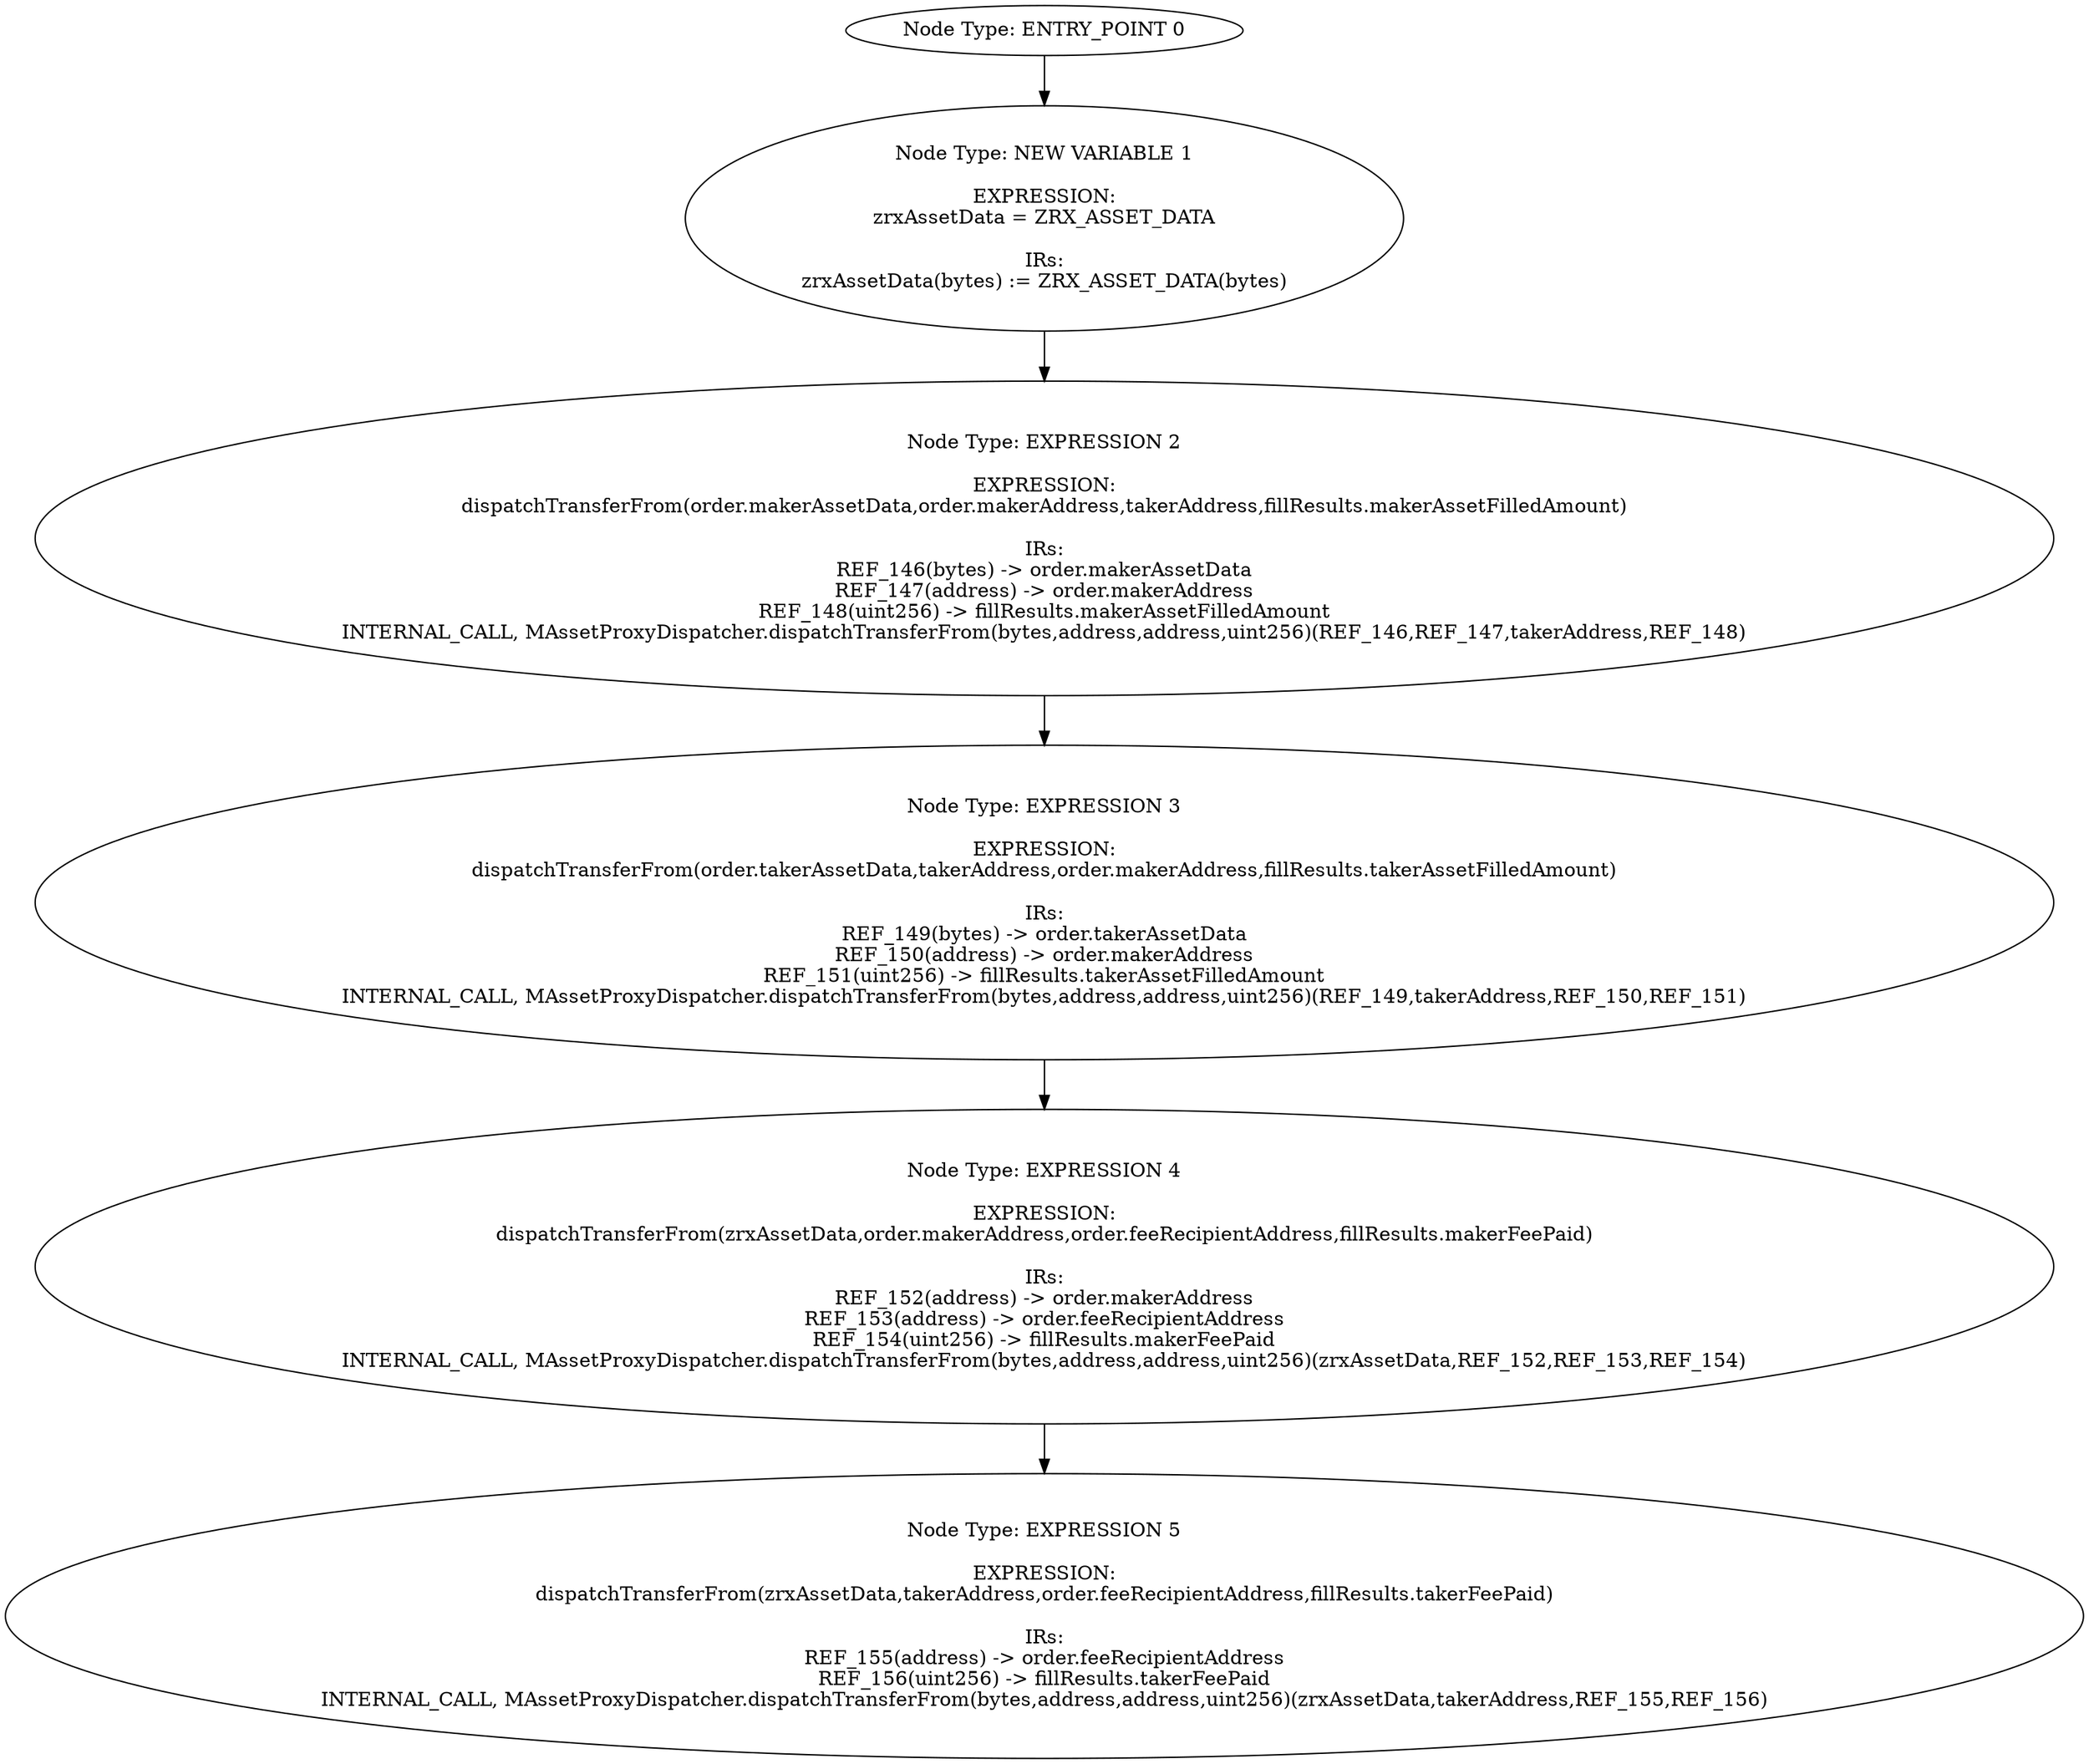 digraph{
0[label="Node Type: ENTRY_POINT 0
"];
0->1;
1[label="Node Type: NEW VARIABLE 1

EXPRESSION:
zrxAssetData = ZRX_ASSET_DATA

IRs:
zrxAssetData(bytes) := ZRX_ASSET_DATA(bytes)"];
1->2;
2[label="Node Type: EXPRESSION 2

EXPRESSION:
dispatchTransferFrom(order.makerAssetData,order.makerAddress,takerAddress,fillResults.makerAssetFilledAmount)

IRs:
REF_146(bytes) -> order.makerAssetData
REF_147(address) -> order.makerAddress
REF_148(uint256) -> fillResults.makerAssetFilledAmount
INTERNAL_CALL, MAssetProxyDispatcher.dispatchTransferFrom(bytes,address,address,uint256)(REF_146,REF_147,takerAddress,REF_148)"];
2->3;
3[label="Node Type: EXPRESSION 3

EXPRESSION:
dispatchTransferFrom(order.takerAssetData,takerAddress,order.makerAddress,fillResults.takerAssetFilledAmount)

IRs:
REF_149(bytes) -> order.takerAssetData
REF_150(address) -> order.makerAddress
REF_151(uint256) -> fillResults.takerAssetFilledAmount
INTERNAL_CALL, MAssetProxyDispatcher.dispatchTransferFrom(bytes,address,address,uint256)(REF_149,takerAddress,REF_150,REF_151)"];
3->4;
4[label="Node Type: EXPRESSION 4

EXPRESSION:
dispatchTransferFrom(zrxAssetData,order.makerAddress,order.feeRecipientAddress,fillResults.makerFeePaid)

IRs:
REF_152(address) -> order.makerAddress
REF_153(address) -> order.feeRecipientAddress
REF_154(uint256) -> fillResults.makerFeePaid
INTERNAL_CALL, MAssetProxyDispatcher.dispatchTransferFrom(bytes,address,address,uint256)(zrxAssetData,REF_152,REF_153,REF_154)"];
4->5;
5[label="Node Type: EXPRESSION 5

EXPRESSION:
dispatchTransferFrom(zrxAssetData,takerAddress,order.feeRecipientAddress,fillResults.takerFeePaid)

IRs:
REF_155(address) -> order.feeRecipientAddress
REF_156(uint256) -> fillResults.takerFeePaid
INTERNAL_CALL, MAssetProxyDispatcher.dispatchTransferFrom(bytes,address,address,uint256)(zrxAssetData,takerAddress,REF_155,REF_156)"];
}
